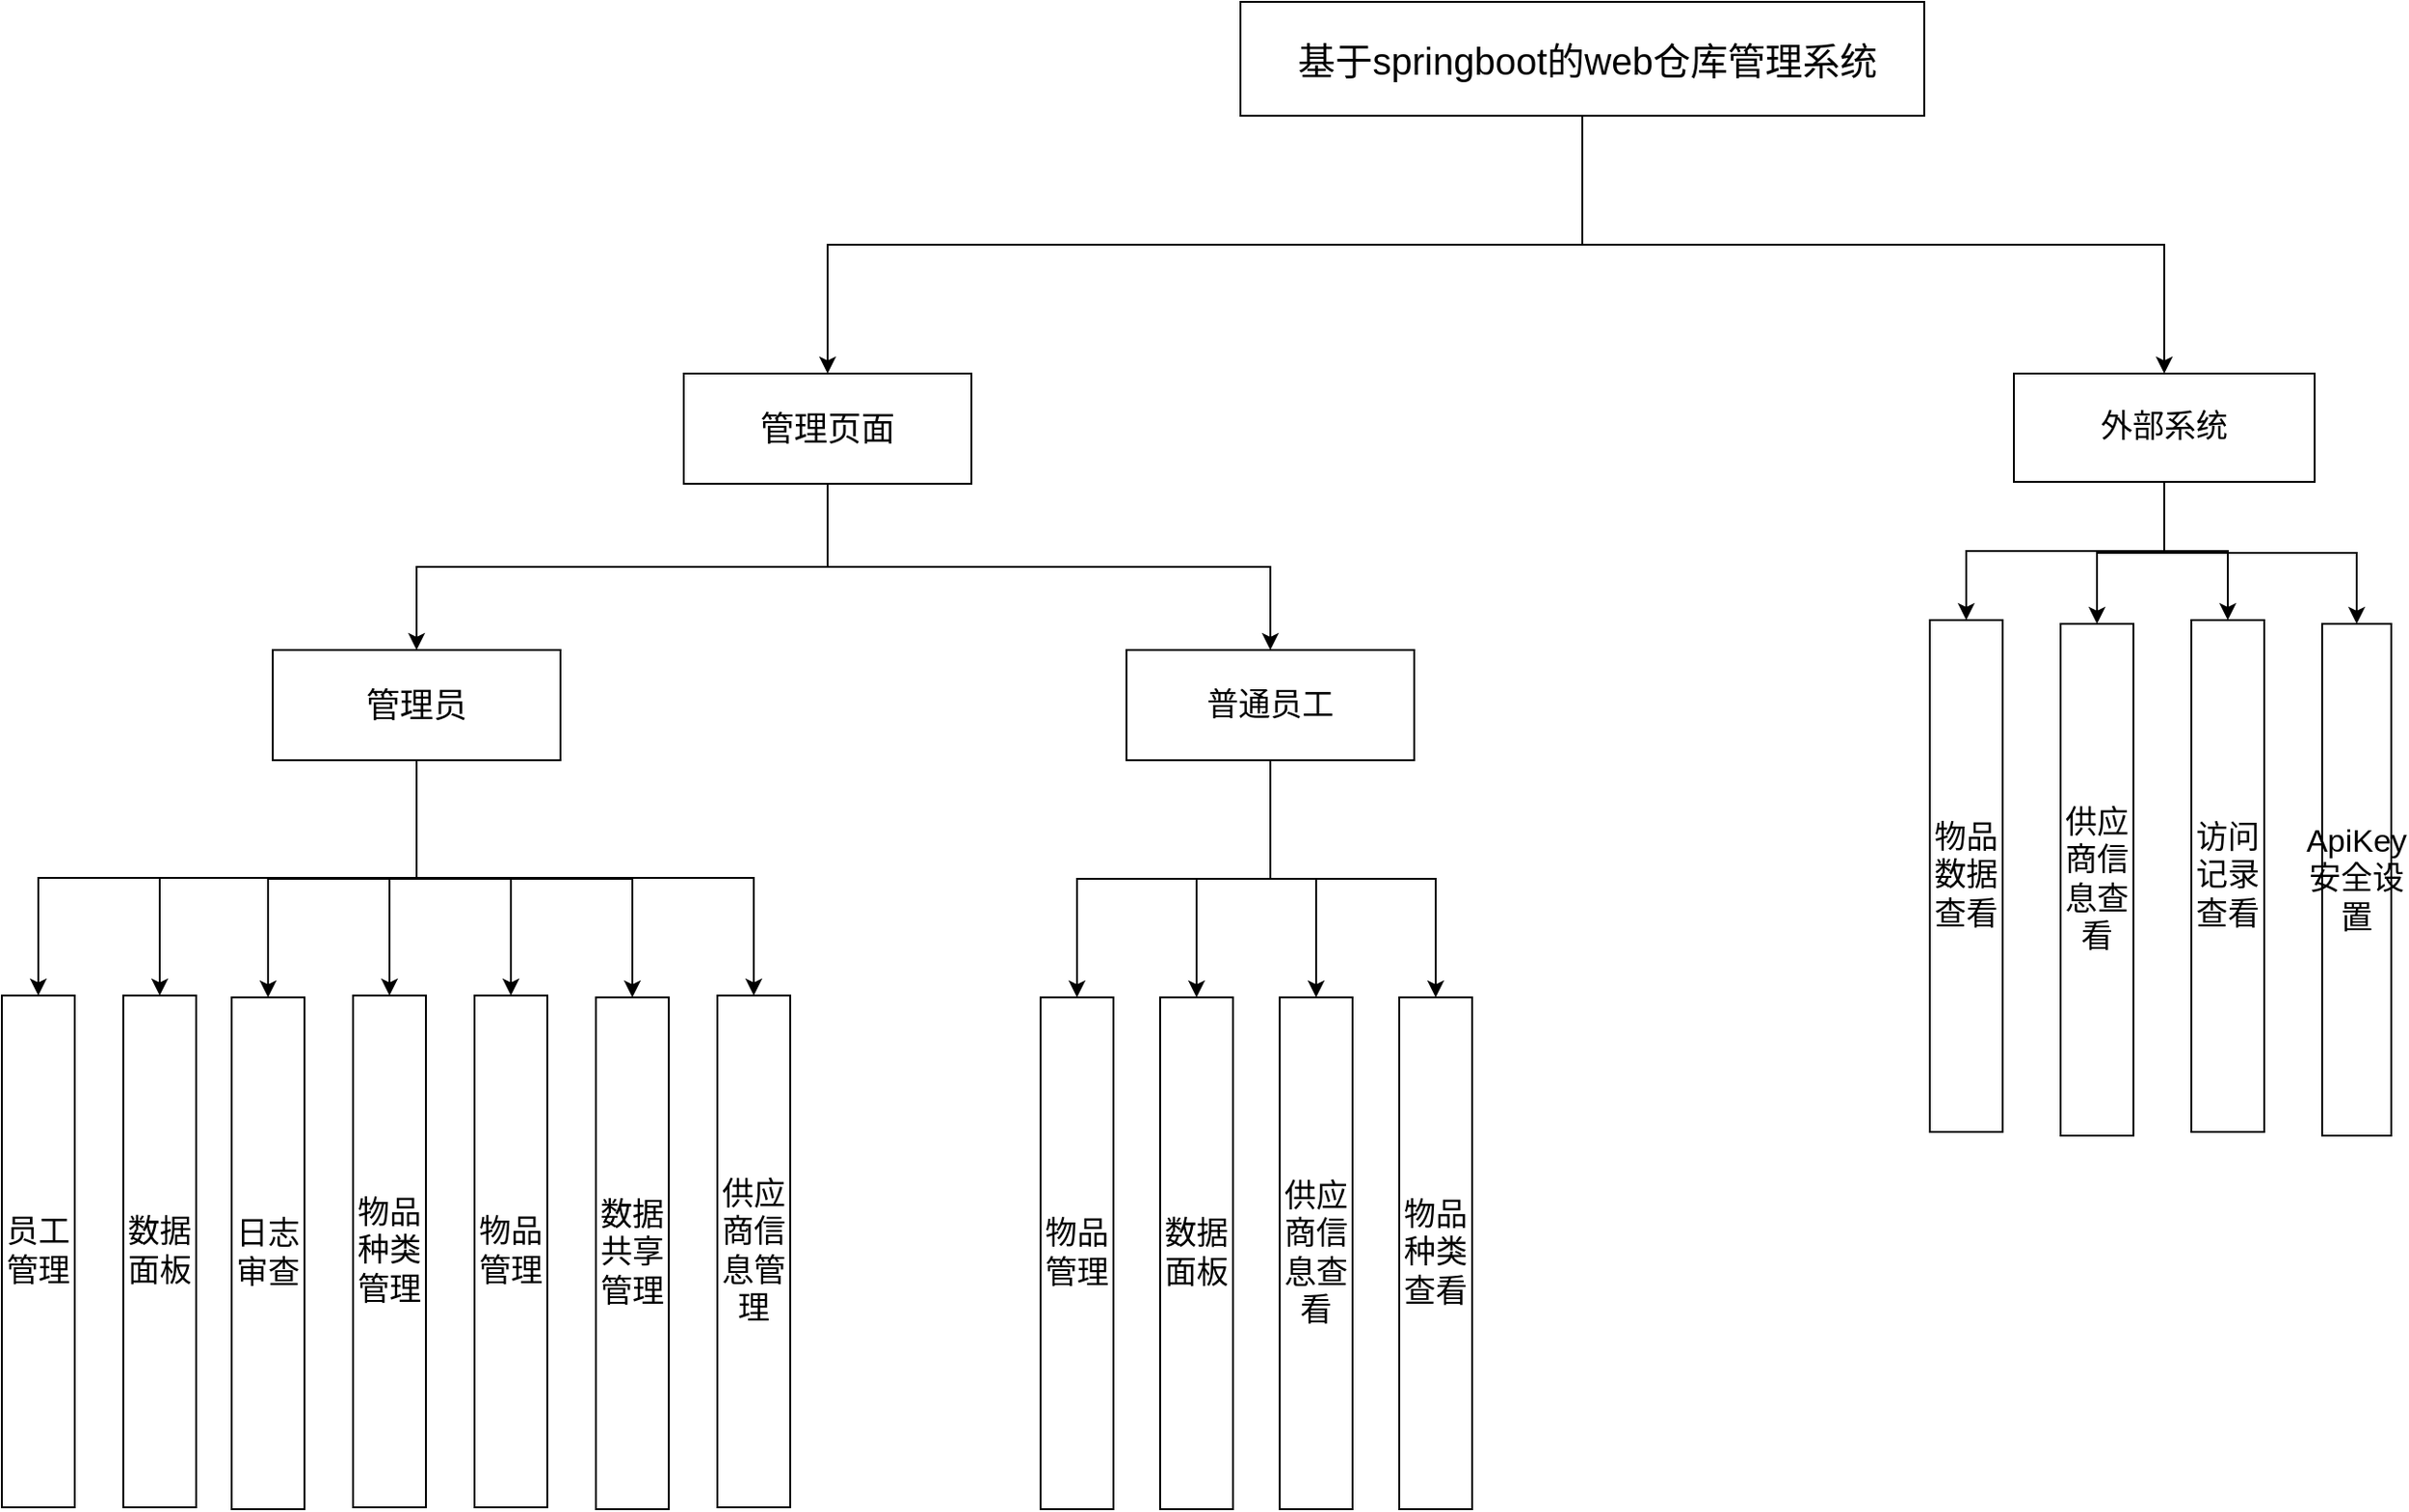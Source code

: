 <mxfile version="26.0.16">
  <diagram name="第 1 页" id="tU78co8rA4LS6TCeaKYr">
    <mxGraphModel dx="2484" dy="1546" grid="0" gridSize="10" guides="1" tooltips="1" connect="1" arrows="1" fold="1" page="0" pageScale="1" pageWidth="1100" pageHeight="850" math="0" shadow="0">
      <root>
        <mxCell id="0" />
        <mxCell id="1" parent="0" />
        <mxCell id="RrTeN-Mky6FilFxked0D-32" style="edgeStyle=orthogonalEdgeStyle;rounded=0;orthogonalLoop=1;jettySize=auto;html=1;exitX=0.5;exitY=1;exitDx=0;exitDy=0;" edge="1" parent="1" source="RrTeN-Mky6FilFxked0D-2" target="RrTeN-Mky6FilFxked0D-3">
          <mxGeometry relative="1" as="geometry" />
        </mxCell>
        <mxCell id="RrTeN-Mky6FilFxked0D-41" style="edgeStyle=orthogonalEdgeStyle;rounded=0;orthogonalLoop=1;jettySize=auto;html=1;entryX=0.5;entryY=0;entryDx=0;entryDy=0;exitX=0.5;exitY=1;exitDx=0;exitDy=0;" edge="1" parent="1" source="RrTeN-Mky6FilFxked0D-2" target="RrTeN-Mky6FilFxked0D-4">
          <mxGeometry relative="1" as="geometry" />
        </mxCell>
        <mxCell id="RrTeN-Mky6FilFxked0D-2" value="&lt;font style=&quot;font-size: 20px;&quot;&gt;&amp;nbsp;基于springboot的web仓库管理系统&lt;/font&gt;" style="rounded=0;whiteSpace=wrap;html=1;" vertex="1" parent="1">
          <mxGeometry x="434" y="-162" width="366" height="61" as="geometry" />
        </mxCell>
        <mxCell id="RrTeN-Mky6FilFxked0D-30" style="edgeStyle=orthogonalEdgeStyle;rounded=0;orthogonalLoop=1;jettySize=auto;html=1;entryX=0.5;entryY=0;entryDx=0;entryDy=0;exitX=0.5;exitY=1;exitDx=0;exitDy=0;" edge="1" parent="1" source="RrTeN-Mky6FilFxked0D-3" target="RrTeN-Mky6FilFxked0D-5">
          <mxGeometry relative="1" as="geometry" />
        </mxCell>
        <mxCell id="RrTeN-Mky6FilFxked0D-31" style="edgeStyle=orthogonalEdgeStyle;rounded=0;orthogonalLoop=1;jettySize=auto;html=1;exitX=0.5;exitY=1;exitDx=0;exitDy=0;" edge="1" parent="1" source="RrTeN-Mky6FilFxked0D-3" target="RrTeN-Mky6FilFxked0D-6">
          <mxGeometry relative="1" as="geometry" />
        </mxCell>
        <mxCell id="RrTeN-Mky6FilFxked0D-3" value="&lt;font style=&quot;font-size: 18px;&quot;&gt;管理页面&lt;/font&gt;" style="rounded=0;whiteSpace=wrap;html=1;" vertex="1" parent="1">
          <mxGeometry x="136" y="37" width="154" height="59" as="geometry" />
        </mxCell>
        <mxCell id="RrTeN-Mky6FilFxked0D-37" style="edgeStyle=orthogonalEdgeStyle;rounded=0;orthogonalLoop=1;jettySize=auto;html=1;entryX=0.5;entryY=0;entryDx=0;entryDy=0;exitX=0.5;exitY=1;exitDx=0;exitDy=0;" edge="1" parent="1" source="RrTeN-Mky6FilFxked0D-4" target="RrTeN-Mky6FilFxked0D-33">
          <mxGeometry relative="1" as="geometry" />
        </mxCell>
        <mxCell id="RrTeN-Mky6FilFxked0D-38" style="edgeStyle=orthogonalEdgeStyle;rounded=0;orthogonalLoop=1;jettySize=auto;html=1;" edge="1" parent="1" source="RrTeN-Mky6FilFxked0D-4" target="RrTeN-Mky6FilFxked0D-34">
          <mxGeometry relative="1" as="geometry" />
        </mxCell>
        <mxCell id="RrTeN-Mky6FilFxked0D-39" style="edgeStyle=orthogonalEdgeStyle;rounded=0;orthogonalLoop=1;jettySize=auto;html=1;" edge="1" parent="1" source="RrTeN-Mky6FilFxked0D-4" target="RrTeN-Mky6FilFxked0D-35">
          <mxGeometry relative="1" as="geometry" />
        </mxCell>
        <mxCell id="RrTeN-Mky6FilFxked0D-40" style="edgeStyle=orthogonalEdgeStyle;rounded=0;orthogonalLoop=1;jettySize=auto;html=1;exitX=0.5;exitY=1;exitDx=0;exitDy=0;" edge="1" parent="1" source="RrTeN-Mky6FilFxked0D-4" target="RrTeN-Mky6FilFxked0D-36">
          <mxGeometry relative="1" as="geometry" />
        </mxCell>
        <mxCell id="RrTeN-Mky6FilFxked0D-4" value="&lt;font style=&quot;font-size: 17px;&quot;&gt;外部系统&lt;/font&gt;" style="rounded=0;whiteSpace=wrap;html=1;" vertex="1" parent="1">
          <mxGeometry x="848" y="37" width="161" height="58" as="geometry" />
        </mxCell>
        <mxCell id="RrTeN-Mky6FilFxked0D-14" style="edgeStyle=orthogonalEdgeStyle;rounded=0;orthogonalLoop=1;jettySize=auto;html=1;entryX=0.5;entryY=0;entryDx=0;entryDy=0;exitX=0.5;exitY=1;exitDx=0;exitDy=0;" edge="1" parent="1" source="RrTeN-Mky6FilFxked0D-5" target="RrTeN-Mky6FilFxked0D-7">
          <mxGeometry relative="1" as="geometry" />
        </mxCell>
        <mxCell id="RrTeN-Mky6FilFxked0D-15" style="edgeStyle=orthogonalEdgeStyle;rounded=0;orthogonalLoop=1;jettySize=auto;html=1;entryX=0.5;entryY=0;entryDx=0;entryDy=0;exitX=0.5;exitY=1;exitDx=0;exitDy=0;" edge="1" parent="1" source="RrTeN-Mky6FilFxked0D-5" target="RrTeN-Mky6FilFxked0D-8">
          <mxGeometry relative="1" as="geometry" />
        </mxCell>
        <mxCell id="RrTeN-Mky6FilFxked0D-16" style="edgeStyle=orthogonalEdgeStyle;rounded=0;orthogonalLoop=1;jettySize=auto;html=1;entryX=0.5;entryY=0;entryDx=0;entryDy=0;" edge="1" parent="1" source="RrTeN-Mky6FilFxked0D-5" target="RrTeN-Mky6FilFxked0D-9">
          <mxGeometry relative="1" as="geometry" />
        </mxCell>
        <mxCell id="RrTeN-Mky6FilFxked0D-17" style="edgeStyle=orthogonalEdgeStyle;rounded=0;orthogonalLoop=1;jettySize=auto;html=1;" edge="1" parent="1" source="RrTeN-Mky6FilFxked0D-5" target="RrTeN-Mky6FilFxked0D-10">
          <mxGeometry relative="1" as="geometry" />
        </mxCell>
        <mxCell id="RrTeN-Mky6FilFxked0D-18" style="edgeStyle=orthogonalEdgeStyle;rounded=0;orthogonalLoop=1;jettySize=auto;html=1;" edge="1" parent="1" source="RrTeN-Mky6FilFxked0D-5" target="RrTeN-Mky6FilFxked0D-11">
          <mxGeometry relative="1" as="geometry" />
        </mxCell>
        <mxCell id="RrTeN-Mky6FilFxked0D-19" style="edgeStyle=orthogonalEdgeStyle;rounded=0;orthogonalLoop=1;jettySize=auto;html=1;exitX=0.5;exitY=1;exitDx=0;exitDy=0;" edge="1" parent="1" source="RrTeN-Mky6FilFxked0D-5" target="RrTeN-Mky6FilFxked0D-12">
          <mxGeometry relative="1" as="geometry" />
        </mxCell>
        <mxCell id="RrTeN-Mky6FilFxked0D-20" style="edgeStyle=orthogonalEdgeStyle;rounded=0;orthogonalLoop=1;jettySize=auto;html=1;entryX=0.5;entryY=0;entryDx=0;entryDy=0;exitX=0.5;exitY=1;exitDx=0;exitDy=0;" edge="1" parent="1" source="RrTeN-Mky6FilFxked0D-5" target="RrTeN-Mky6FilFxked0D-13">
          <mxGeometry relative="1" as="geometry" />
        </mxCell>
        <mxCell id="RrTeN-Mky6FilFxked0D-5" value="&lt;font style=&quot;font-size: 18px;&quot;&gt;管理员&lt;/font&gt;" style="rounded=0;whiteSpace=wrap;html=1;" vertex="1" parent="1">
          <mxGeometry x="-84" y="185" width="154" height="59" as="geometry" />
        </mxCell>
        <mxCell id="RrTeN-Mky6FilFxked0D-25" style="edgeStyle=orthogonalEdgeStyle;rounded=0;orthogonalLoop=1;jettySize=auto;html=1;exitX=0.5;exitY=1;exitDx=0;exitDy=0;" edge="1" parent="1" source="RrTeN-Mky6FilFxked0D-6" target="RrTeN-Mky6FilFxked0D-21">
          <mxGeometry relative="1" as="geometry" />
        </mxCell>
        <mxCell id="RrTeN-Mky6FilFxked0D-26" style="edgeStyle=orthogonalEdgeStyle;rounded=0;orthogonalLoop=1;jettySize=auto;html=1;entryX=0.5;entryY=0;entryDx=0;entryDy=0;" edge="1" parent="1" source="RrTeN-Mky6FilFxked0D-6" target="RrTeN-Mky6FilFxked0D-22">
          <mxGeometry relative="1" as="geometry" />
        </mxCell>
        <mxCell id="RrTeN-Mky6FilFxked0D-27" style="edgeStyle=orthogonalEdgeStyle;rounded=0;orthogonalLoop=1;jettySize=auto;html=1;" edge="1" parent="1" source="RrTeN-Mky6FilFxked0D-6" target="RrTeN-Mky6FilFxked0D-23">
          <mxGeometry relative="1" as="geometry" />
        </mxCell>
        <mxCell id="RrTeN-Mky6FilFxked0D-28" style="edgeStyle=orthogonalEdgeStyle;rounded=0;orthogonalLoop=1;jettySize=auto;html=1;" edge="1" parent="1" source="RrTeN-Mky6FilFxked0D-6" target="RrTeN-Mky6FilFxked0D-24">
          <mxGeometry relative="1" as="geometry" />
        </mxCell>
        <mxCell id="RrTeN-Mky6FilFxked0D-6" value="&lt;font style=&quot;font-size: 17px;&quot;&gt;普通员工&lt;/font&gt;" style="rounded=0;whiteSpace=wrap;html=1;" vertex="1" parent="1">
          <mxGeometry x="373" y="185" width="154" height="59" as="geometry" />
        </mxCell>
        <mxCell id="RrTeN-Mky6FilFxked0D-7" value="&lt;font style=&quot;font-size: 17px;&quot;&gt;员工管理&lt;/font&gt;" style="rounded=0;whiteSpace=wrap;html=1;" vertex="1" parent="1">
          <mxGeometry x="-229" y="370" width="39" height="274" as="geometry" />
        </mxCell>
        <mxCell id="RrTeN-Mky6FilFxked0D-8" value="&lt;font style=&quot;font-size: 17px;&quot;&gt;数据面板&lt;/font&gt;" style="rounded=0;whiteSpace=wrap;html=1;" vertex="1" parent="1">
          <mxGeometry x="-164" y="370" width="39" height="274" as="geometry" />
        </mxCell>
        <mxCell id="RrTeN-Mky6FilFxked0D-9" value="&lt;font style=&quot;font-size: 17px;&quot;&gt;日志审查&lt;/font&gt;" style="rounded=0;whiteSpace=wrap;html=1;" vertex="1" parent="1">
          <mxGeometry x="-106" y="371" width="39" height="274" as="geometry" />
        </mxCell>
        <mxCell id="RrTeN-Mky6FilFxked0D-10" value="&lt;font style=&quot;font-size: 17px;&quot;&gt;物品种类管理&lt;/font&gt;" style="rounded=0;whiteSpace=wrap;html=1;" vertex="1" parent="1">
          <mxGeometry x="-41" y="370" width="39" height="274" as="geometry" />
        </mxCell>
        <mxCell id="RrTeN-Mky6FilFxked0D-11" value="&lt;font style=&quot;font-size: 17px;&quot;&gt;物品管理&lt;/font&gt;" style="rounded=0;whiteSpace=wrap;html=1;" vertex="1" parent="1">
          <mxGeometry x="24" y="370" width="39" height="274" as="geometry" />
        </mxCell>
        <mxCell id="RrTeN-Mky6FilFxked0D-12" value="&lt;font style=&quot;font-size: 17px;&quot;&gt;数据共享管理&lt;/font&gt;" style="rounded=0;whiteSpace=wrap;html=1;" vertex="1" parent="1">
          <mxGeometry x="89" y="371" width="39" height="274" as="geometry" />
        </mxCell>
        <mxCell id="RrTeN-Mky6FilFxked0D-13" value="&lt;font style=&quot;font-size: 17px;&quot;&gt;供应商信息管理&lt;/font&gt;" style="rounded=0;whiteSpace=wrap;html=1;" vertex="1" parent="1">
          <mxGeometry x="154" y="370" width="39" height="274" as="geometry" />
        </mxCell>
        <mxCell id="RrTeN-Mky6FilFxked0D-21" value="&lt;font style=&quot;font-size: 17px;&quot;&gt;物品管理&lt;/font&gt;" style="rounded=0;whiteSpace=wrap;html=1;" vertex="1" parent="1">
          <mxGeometry x="327" y="371" width="39" height="274" as="geometry" />
        </mxCell>
        <mxCell id="RrTeN-Mky6FilFxked0D-22" value="&lt;font style=&quot;font-size: 17px;&quot;&gt;数据面板&lt;/font&gt;" style="rounded=0;whiteSpace=wrap;html=1;" vertex="1" parent="1">
          <mxGeometry x="391" y="371" width="39" height="274" as="geometry" />
        </mxCell>
        <mxCell id="RrTeN-Mky6FilFxked0D-23" value="&lt;font style=&quot;font-size: 17px;&quot;&gt;供应商信息查看&lt;/font&gt;" style="rounded=0;whiteSpace=wrap;html=1;" vertex="1" parent="1">
          <mxGeometry x="455" y="371" width="39" height="274" as="geometry" />
        </mxCell>
        <mxCell id="RrTeN-Mky6FilFxked0D-24" value="&lt;font style=&quot;font-size: 17px;&quot;&gt;物品种类查看&lt;/font&gt;" style="rounded=0;whiteSpace=wrap;html=1;" vertex="1" parent="1">
          <mxGeometry x="519" y="371" width="39" height="274" as="geometry" />
        </mxCell>
        <mxCell id="RrTeN-Mky6FilFxked0D-33" value="&lt;font style=&quot;font-size: 17px;&quot;&gt;物品数据查看&lt;/font&gt;" style="rounded=0;whiteSpace=wrap;html=1;" vertex="1" parent="1">
          <mxGeometry x="803" y="169" width="39" height="274" as="geometry" />
        </mxCell>
        <mxCell id="RrTeN-Mky6FilFxked0D-34" value="&lt;font style=&quot;font-size: 17px;&quot;&gt;供应商信息查看&lt;/font&gt;" style="rounded=0;whiteSpace=wrap;html=1;" vertex="1" parent="1">
          <mxGeometry x="873" y="171" width="39" height="274" as="geometry" />
        </mxCell>
        <mxCell id="RrTeN-Mky6FilFxked0D-35" value="&lt;span style=&quot;font-size: 17px;&quot;&gt;访问记录查看&lt;/span&gt;" style="rounded=0;whiteSpace=wrap;html=1;" vertex="1" parent="1">
          <mxGeometry x="943" y="169" width="39" height="274" as="geometry" />
        </mxCell>
        <mxCell id="RrTeN-Mky6FilFxked0D-36" value="&lt;span style=&quot;font-size: 17px;&quot;&gt;ApiKey安全设置&lt;/span&gt;" style="rounded=0;whiteSpace=wrap;html=1;" vertex="1" parent="1">
          <mxGeometry x="1013" y="171" width="37" height="274" as="geometry" />
        </mxCell>
      </root>
    </mxGraphModel>
  </diagram>
</mxfile>
